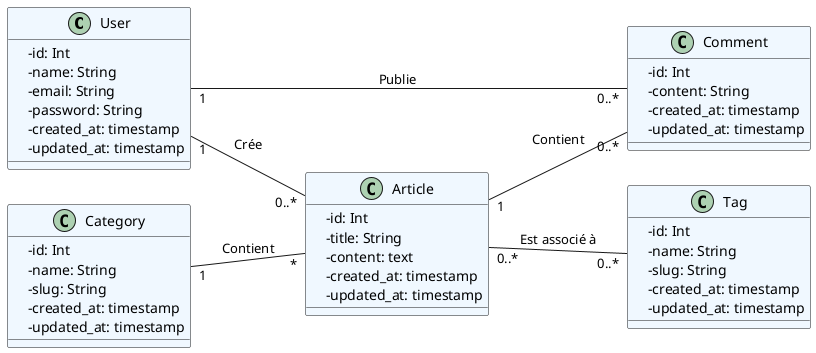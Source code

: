 @startuml
left to right direction
class User #back:AliceBlue {
    -id: Int
    -name: String
    -email: String
    -password: String
    -created_at: timestamp
    -updated_at: timestamp
}
class Article #back:AliceBlue{
    -id: Int
    -title: String
    -content: text
    -created_at: timestamp
    -updated_at: timestamp
}

class Category #back:AliceBlue{
    -id: Int
    -name: String
    -slug: String
    -created_at: timestamp
    -updated_at: timestamp
}
class Tag #back:AliceBlue{
    -id: Int
    -name: String
    -slug: String
    -created_at: timestamp
    -updated_at: timestamp
}
class Comment #back:AliceBlue{
    -id: Int
    -content: String
    -created_at: timestamp
    -updated_at: timestamp
}

Category "1" -- "*" Article : Contient
Article "0..*" -- "0..*" Tag : Est associé à
Article "1" -- "0..*" Comment : Contient
User "1" -- "0..*" Comment : Publie
User "1" -- "0..*" Article : Crée
@enduml